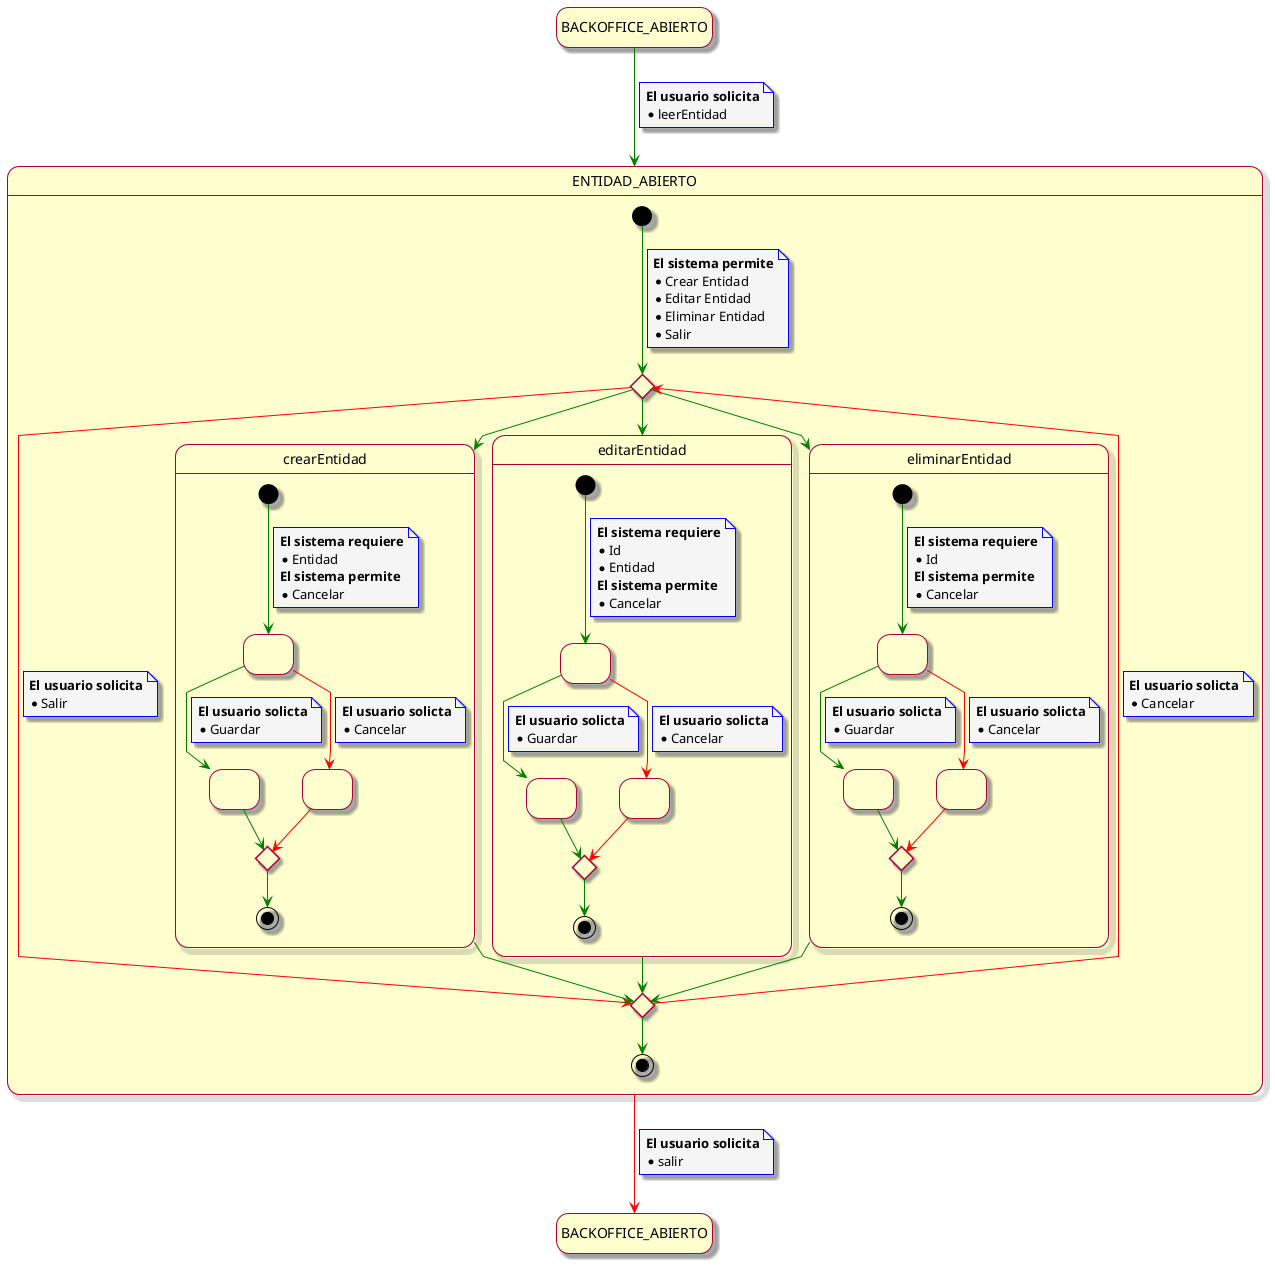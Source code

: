 @startuml tryhtr
skin rose 

skinparam {
    NoteBackgroundColor #whiteSmoke
    ArrowColor #green
    NoteBorderColor #blue
    linetype polyline
}

hide empty description

state backoffice_abierto as "BACKOFFICE_ABIERTO"
state backoffice_abierto_final as "BACKOFFICE_ABIERTO"


backoffice_abierto --> ENTIDAD_ABIERTO
note on link 
    <b>El usuario solicita</b>
    * leerEntidad
end note

ENTIDAD_ABIERTO -[#red]-> backoffice_abierto_final
note on link 
    <b>El usuario solicita</b>
    * salir
end note

state ENTIDAD_ABIERTO {
    state choiceInicio <<choice>>
    state choiceFinal <<choice>>

    [*] --> choiceInicio
    note on link
        <b>El sistema permite</b>
        * Crear Entidad
        * Editar Entidad
        * Eliminar Entidad
        * Salir
    end note
    choiceInicio --> crearEntidad
    choiceInicio --> editarEntidad
    choiceInicio --> eliminarEntidad
    choiceInicio -[#red]-> choiceFinal
    note on link
        <b>El usuario solicita</b>
        * Salir
    end note

    state crearEntidad{
        state 1 as " "
        state 2 as " "
        state 3 as " "
        state c1 <<choice>>
        
        [*] --> 1
        note on link
            <b>El sistema requiere</b>
            * Entidad  
            <b>El sistema permite</b>
            * Cancelar
        end note

        1 --> 2
        note on link
            <b>El usuario solicta</b>
            * Guardar
        end note
        1 -[#red]-> 3
        note on link
            <b>El usuario solicta</b>
            * Cancelar
        end note

        2 --> c1
        3 -[#red]-> c1

        c1 --> [*]
    }
    state editarEntidad{
        state e1 as " "
        state e2 as " "
        state e3 as " "
        state c2 <<choice>>
        
        [*] --> e1
        note on link
            <b>El sistema requiere</b>
            * Id
            * Entidad  
            <b>El sistema permite</b>
            * Cancelar
        end note

        e1 --> e2
        note on link
            <b>El usuario solicta</b>
            * Guardar
        end note
        e1 -[#red]-> e3
        note on link
            <b>El usuario solicta</b>
            * Cancelar
        end note

        e2 --> c2
        e3 -[#red]-> c2

        c2 --> [*]
    }
    state eliminarEntidad{
        state b1 as " "
        state b2 as " "
        state b3 as " "
        state c3 <<choice>>
        
        [*] --> b1
        note on link
            <b>El sistema requiere</b>
            * Id
            <b>El sistema permite</b>
            * Cancelar
        end note

        b1 --> b2
        note on link
            <b>El usuario solicta</b>
            * Guardar
        end note
        b1 -[#red]-> b3
        note on link
            <b>El usuario solicta</b>
            * Cancelar
        end note

        b2 --> c3
        b3 -[#red]-> c3

        c3 --> [*]
    }

    crearEntidad --> choiceFinal
    editarEntidad --> choiceFinal
    eliminarEntidad --> choiceFinal

    choiceFinal -[#red]-> choiceInicio
    note on link
        <b>El usuario solicta</b>
        * Cancelar
    end note
        
    choiceFinal --> [*]

}


@enduml
